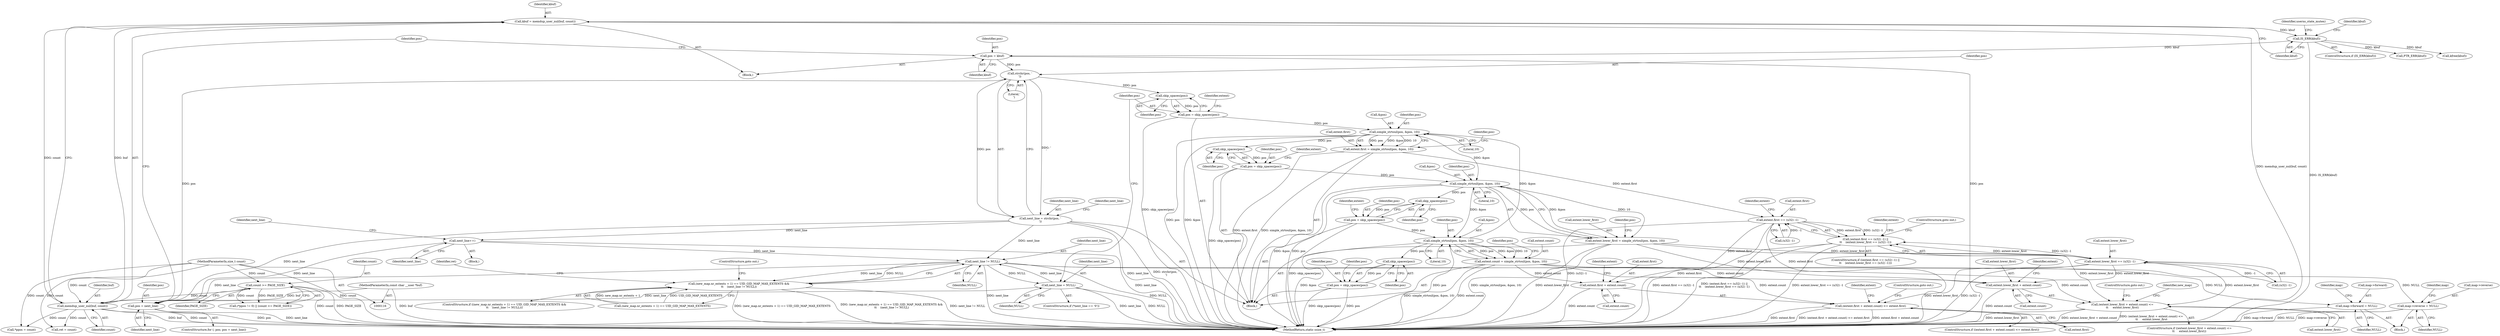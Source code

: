 digraph "0_linux_d2f007dbe7e4c9583eea6eb04d60001e85c6f1bd@API" {
"1000215" [label="(Call,strchr(pos, '\n'))"];
"1000209" [label="(Call,pos = next_line)"];
"1000232" [label="(Call,next_line = NULL)"];
"1000366" [label="(Call,next_line != NULL)"];
"1000225" [label="(Call,next_line++)"];
"1000213" [label="(Call,next_line = strchr(pos, '\n'))"];
"1000215" [label="(Call,strchr(pos, '\n'))"];
"1000204" [label="(Call,pos = kbuf)"];
"1000165" [label="(Call,IS_ERR(kbuf))"];
"1000159" [label="(Call,kbuf = memdup_user_nul(buf, count))"];
"1000161" [label="(Call,memdup_user_nul(buf, count))"];
"1000118" [label="(MethodParameterIn,const char __user *buf)"];
"1000153" [label="(Call,count >= PAGE_SIZE)"];
"1000119" [label="(MethodParameterIn,size_t count)"];
"1000237" [label="(Call,skip_spaces(pos))"];
"1000235" [label="(Call,pos = skip_spaces(pos))"];
"1000243" [label="(Call,simple_strtoul(pos, &pos, 10))"];
"1000239" [label="(Call,extent.first = simple_strtoul(pos, &pos, 10))"];
"1000307" [label="(Call,extent.first == (u32) -1)"];
"1000306" [label="(Call,(extent.first == (u32) -1) ||\n\t\t    (extent.lower_first == (u32) -1))"];
"1000325" [label="(Call,(extent.first + extent.count) <= extent.first)"];
"1000326" [label="(Call,extent.first + extent.count)"];
"1000256" [label="(Call,skip_spaces(pos))"];
"1000254" [label="(Call,pos = skip_spaces(pos))"];
"1000262" [label="(Call,simple_strtoul(pos, &pos, 10))"];
"1000258" [label="(Call,extent.lower_first = simple_strtoul(pos, &pos, 10))"];
"1000315" [label="(Call,extent.lower_first == (u32) -1)"];
"1000338" [label="(Call,(extent.lower_first + extent.count) <=\n\t\t     extent.lower_first)"];
"1000339" [label="(Call,extent.lower_first + extent.count)"];
"1000275" [label="(Call,skip_spaces(pos))"];
"1000273" [label="(Call,pos = skip_spaces(pos))"];
"1000281" [label="(Call,simple_strtoul(pos, &pos, 10))"];
"1000277" [label="(Call,extent.count = simple_strtoul(pos, &pos, 10))"];
"1000297" [label="(Call,skip_spaces(pos))"];
"1000295" [label="(Call,pos = skip_spaces(pos))"];
"1000358" [label="(Call,(new_map.nr_extents + 1) == UID_GID_MAP_MAX_EXTENTS &&\n\t\t    (next_line != NULL))"];
"1000555" [label="(Call,map->forward = NULL)"];
"1000560" [label="(Call,map->reverse = NULL)"];
"1000204" [label="(Call,pos = kbuf)"];
"1000161" [label="(Call,memdup_user_nul(buf, count))"];
"1000528" [label="(Call,*ppos = count)"];
"1000546" [label="(Block,)"];
"1000257" [label="(Identifier,pos)"];
"1000296" [label="(Identifier,pos)"];
"1000560" [label="(Call,map->reverse = NULL)"];
"1000217" [label="(Literal,'\n')"];
"1000343" [label="(Call,extent.count)"];
"1000153" [label="(Call,count >= PAGE_SIZE)"];
"1000297" [label="(Call,skip_spaces(pos))"];
"1000255" [label="(Identifier,pos)"];
"1000323" [label="(ControlStructure,goto out;)"];
"1000316" [label="(Call,extent.lower_first)"];
"1000337" [label="(ControlStructure,if ((extent.lower_first + extent.count) <=\n\t\t     extent.lower_first))"];
"1000347" [label="(Identifier,extent)"];
"1000154" [label="(Identifier,count)"];
"1000319" [label="(Call,(u32) -1)"];
"1000119" [label="(MethodParameterIn,size_t count)"];
"1000340" [label="(Call,extent.lower_first)"];
"1000263" [label="(Identifier,pos)"];
"1000256" [label="(Call,skip_spaces(pos))"];
"1000237" [label="(Call,skip_spaces(pos))"];
"1000278" [label="(Call,extent.count)"];
"1000206" [label="(Identifier,kbuf)"];
"1000266" [label="(Literal,10)"];
"1000573" [label="(Call,kfree(kbuf))"];
"1000369" [label="(ControlStructure,goto out;)"];
"1000285" [label="(Literal,10)"];
"1000577" [label="(MethodReturn,static ssize_t)"];
"1000213" [label="(Call,next_line = strchr(pos, '\n'))"];
"1000358" [label="(Call,(new_map.nr_extents + 1) == UID_GID_MAP_MAX_EXTENTS &&\n\t\t    (next_line != NULL))"];
"1000227" [label="(ControlStructure,if (*next_line == '\0'))"];
"1000238" [label="(Identifier,pos)"];
"1000311" [label="(Call,(u32) -1)"];
"1000165" [label="(Call,IS_ERR(kbuf))"];
"1000555" [label="(Call,map->forward = NULL)"];
"1000159" [label="(Call,kbuf = memdup_user_nul(buf, count))"];
"1000239" [label="(Call,extent.first = simple_strtoul(pos, &pos, 10))"];
"1000567" [label="(Identifier,map)"];
"1000244" [label="(Identifier,pos)"];
"1000258" [label="(Call,extent.lower_first = simple_strtoul(pos, &pos, 10))"];
"1000367" [label="(Identifier,next_line)"];
"1000315" [label="(Call,extent.lower_first == (u32) -1)"];
"1000328" [label="(Identifier,extent)"];
"1000216" [label="(Identifier,pos)"];
"1000219" [label="(Identifier,next_line)"];
"1000562" [label="(Identifier,map)"];
"1000289" [label="(Identifier,pos)"];
"1000336" [label="(ControlStructure,goto out;)"];
"1000306" [label="(Call,(extent.first == (u32) -1) ||\n\t\t    (extent.lower_first == (u32) -1))"];
"1000334" [label="(Identifier,extent)"];
"1000346" [label="(Call,extent.lower_first)"];
"1000207" [label="(ControlStructure,for (; pos; pos = next_line))"];
"1000277" [label="(Call,extent.count = simple_strtoul(pos, &pos, 10))"];
"1000295" [label="(Call,pos = skip_spaces(pos))"];
"1000333" [label="(Call,extent.first)"];
"1000124" [label="(Block,)"];
"1000226" [label="(Identifier,next_line)"];
"1000264" [label="(Call,&pos)"];
"1000325" [label="(Call,(extent.first + extent.count) <= extent.first)"];
"1000283" [label="(Call,&pos)"];
"1000338" [label="(Call,(extent.lower_first + extent.count) <=\n\t\t     extent.lower_first)"];
"1000208" [label="(Identifier,pos)"];
"1000215" [label="(Call,strchr(pos, '\n'))"];
"1000230" [label="(Identifier,next_line)"];
"1000243" [label="(Call,simple_strtoul(pos, &pos, 10))"];
"1000305" [label="(ControlStructure,if ((extent.first == (u32) -1) ||\n\t\t    (extent.lower_first == (u32) -1)))"];
"1000247" [label="(Literal,10)"];
"1000166" [label="(Identifier,kbuf)"];
"1000327" [label="(Call,extent.first)"];
"1000212" [label="(Block,)"];
"1000225" [label="(Call,next_line++)"];
"1000160" [label="(Identifier,kbuf)"];
"1000302" [label="(Identifier,pos)"];
"1000234" [label="(Identifier,NULL)"];
"1000532" [label="(Call,ret = count)"];
"1000339" [label="(Call,extent.lower_first + extent.count)"];
"1000279" [label="(Identifier,extent)"];
"1000214" [label="(Identifier,next_line)"];
"1000241" [label="(Identifier,extent)"];
"1000205" [label="(Identifier,pos)"];
"1000240" [label="(Call,extent.first)"];
"1000330" [label="(Call,extent.count)"];
"1000281" [label="(Call,simple_strtoul(pos, &pos, 10))"];
"1000260" [label="(Identifier,extent)"];
"1000162" [label="(Identifier,buf)"];
"1000211" [label="(Identifier,next_line)"];
"1000148" [label="(Call,(*ppos != 0) || (count >= PAGE_SIZE))"];
"1000169" [label="(Identifier,kbuf)"];
"1000368" [label="(Identifier,NULL)"];
"1000233" [label="(Identifier,next_line)"];
"1000341" [label="(Identifier,extent)"];
"1000307" [label="(Call,extent.first == (u32) -1)"];
"1000561" [label="(Call,map->reverse)"];
"1000282" [label="(Identifier,pos)"];
"1000349" [label="(ControlStructure,goto out;)"];
"1000235" [label="(Call,pos = skip_spaces(pos))"];
"1000274" [label="(Identifier,pos)"];
"1000232" [label="(Call,next_line = NULL)"];
"1000359" [label="(Call,(new_map.nr_extents + 1) == UID_GID_MAP_MAX_EXTENTS)"];
"1000164" [label="(ControlStructure,if (IS_ERR(kbuf)))"];
"1000556" [label="(Call,map->forward)"];
"1000210" [label="(Identifier,pos)"];
"1000275" [label="(Call,skip_spaces(pos))"];
"1000155" [label="(Identifier,PAGE_SIZE)"];
"1000273" [label="(Call,pos = skip_spaces(pos))"];
"1000254" [label="(Call,pos = skip_spaces(pos))"];
"1000262" [label="(Call,simple_strtoul(pos, &pos, 10))"];
"1000366" [label="(Call,next_line != NULL)"];
"1000357" [label="(ControlStructure,if ((new_map.nr_extents + 1) == UID_GID_MAP_MAX_EXTENTS &&\n\t\t    (next_line != NULL)))"];
"1000163" [label="(Identifier,count)"];
"1000559" [label="(Identifier,NULL)"];
"1000245" [label="(Call,&pos)"];
"1000236" [label="(Identifier,pos)"];
"1000353" [label="(Identifier,new_map)"];
"1000271" [label="(Identifier,pos)"];
"1000220" [label="(Block,)"];
"1000298" [label="(Identifier,pos)"];
"1000317" [label="(Identifier,extent)"];
"1000209" [label="(Call,pos = next_line)"];
"1000371" [label="(Identifier,ret)"];
"1000308" [label="(Call,extent.first)"];
"1000259" [label="(Call,extent.lower_first)"];
"1000252" [label="(Identifier,pos)"];
"1000324" [label="(ControlStructure,if ((extent.first + extent.count) <= extent.first))"];
"1000276" [label="(Identifier,pos)"];
"1000564" [label="(Identifier,NULL)"];
"1000168" [label="(Call,PTR_ERR(kbuf))"];
"1000172" [label="(Identifier,userns_state_mutex)"];
"1000118" [label="(MethodParameterIn,const char __user *buf)"];
"1000326" [label="(Call,extent.first + extent.count)"];
"1000215" -> "1000213"  [label="AST: "];
"1000215" -> "1000217"  [label="CFG: "];
"1000216" -> "1000215"  [label="AST: "];
"1000217" -> "1000215"  [label="AST: "];
"1000213" -> "1000215"  [label="CFG: "];
"1000215" -> "1000213"  [label="DDG: pos"];
"1000215" -> "1000213"  [label="DDG: '\n'"];
"1000209" -> "1000215"  [label="DDG: pos"];
"1000204" -> "1000215"  [label="DDG: pos"];
"1000215" -> "1000237"  [label="DDG: pos"];
"1000209" -> "1000207"  [label="AST: "];
"1000209" -> "1000211"  [label="CFG: "];
"1000210" -> "1000209"  [label="AST: "];
"1000211" -> "1000209"  [label="AST: "];
"1000208" -> "1000209"  [label="CFG: "];
"1000209" -> "1000577"  [label="DDG: pos"];
"1000209" -> "1000577"  [label="DDG: next_line"];
"1000232" -> "1000209"  [label="DDG: next_line"];
"1000225" -> "1000209"  [label="DDG: next_line"];
"1000213" -> "1000209"  [label="DDG: next_line"];
"1000366" -> "1000209"  [label="DDG: next_line"];
"1000232" -> "1000227"  [label="AST: "];
"1000232" -> "1000234"  [label="CFG: "];
"1000233" -> "1000232"  [label="AST: "];
"1000234" -> "1000232"  [label="AST: "];
"1000236" -> "1000232"  [label="CFG: "];
"1000232" -> "1000577"  [label="DDG: next_line"];
"1000232" -> "1000577"  [label="DDG: NULL"];
"1000366" -> "1000232"  [label="DDG: NULL"];
"1000232" -> "1000366"  [label="DDG: next_line"];
"1000366" -> "1000358"  [label="AST: "];
"1000366" -> "1000368"  [label="CFG: "];
"1000367" -> "1000366"  [label="AST: "];
"1000368" -> "1000366"  [label="AST: "];
"1000358" -> "1000366"  [label="CFG: "];
"1000366" -> "1000577"  [label="DDG: NULL"];
"1000366" -> "1000577"  [label="DDG: next_line"];
"1000366" -> "1000358"  [label="DDG: next_line"];
"1000366" -> "1000358"  [label="DDG: NULL"];
"1000225" -> "1000366"  [label="DDG: next_line"];
"1000213" -> "1000366"  [label="DDG: next_line"];
"1000366" -> "1000555"  [label="DDG: NULL"];
"1000366" -> "1000560"  [label="DDG: NULL"];
"1000225" -> "1000220"  [label="AST: "];
"1000225" -> "1000226"  [label="CFG: "];
"1000226" -> "1000225"  [label="AST: "];
"1000230" -> "1000225"  [label="CFG: "];
"1000225" -> "1000577"  [label="DDG: next_line"];
"1000213" -> "1000225"  [label="DDG: next_line"];
"1000213" -> "1000212"  [label="AST: "];
"1000214" -> "1000213"  [label="AST: "];
"1000219" -> "1000213"  [label="CFG: "];
"1000213" -> "1000577"  [label="DDG: next_line"];
"1000213" -> "1000577"  [label="DDG: strchr(pos, '\n')"];
"1000204" -> "1000124"  [label="AST: "];
"1000204" -> "1000206"  [label="CFG: "];
"1000205" -> "1000204"  [label="AST: "];
"1000206" -> "1000204"  [label="AST: "];
"1000208" -> "1000204"  [label="CFG: "];
"1000204" -> "1000577"  [label="DDG: pos"];
"1000165" -> "1000204"  [label="DDG: kbuf"];
"1000165" -> "1000164"  [label="AST: "];
"1000165" -> "1000166"  [label="CFG: "];
"1000166" -> "1000165"  [label="AST: "];
"1000169" -> "1000165"  [label="CFG: "];
"1000172" -> "1000165"  [label="CFG: "];
"1000165" -> "1000577"  [label="DDG: IS_ERR(kbuf)"];
"1000159" -> "1000165"  [label="DDG: kbuf"];
"1000165" -> "1000168"  [label="DDG: kbuf"];
"1000165" -> "1000573"  [label="DDG: kbuf"];
"1000159" -> "1000124"  [label="AST: "];
"1000159" -> "1000161"  [label="CFG: "];
"1000160" -> "1000159"  [label="AST: "];
"1000161" -> "1000159"  [label="AST: "];
"1000166" -> "1000159"  [label="CFG: "];
"1000159" -> "1000577"  [label="DDG: memdup_user_nul(buf, count)"];
"1000161" -> "1000159"  [label="DDG: buf"];
"1000161" -> "1000159"  [label="DDG: count"];
"1000161" -> "1000163"  [label="CFG: "];
"1000162" -> "1000161"  [label="AST: "];
"1000163" -> "1000161"  [label="AST: "];
"1000161" -> "1000577"  [label="DDG: count"];
"1000161" -> "1000577"  [label="DDG: buf"];
"1000118" -> "1000161"  [label="DDG: buf"];
"1000153" -> "1000161"  [label="DDG: count"];
"1000119" -> "1000161"  [label="DDG: count"];
"1000161" -> "1000528"  [label="DDG: count"];
"1000161" -> "1000532"  [label="DDG: count"];
"1000118" -> "1000116"  [label="AST: "];
"1000118" -> "1000577"  [label="DDG: buf"];
"1000153" -> "1000148"  [label="AST: "];
"1000153" -> "1000155"  [label="CFG: "];
"1000154" -> "1000153"  [label="AST: "];
"1000155" -> "1000153"  [label="AST: "];
"1000148" -> "1000153"  [label="CFG: "];
"1000153" -> "1000577"  [label="DDG: PAGE_SIZE"];
"1000153" -> "1000577"  [label="DDG: count"];
"1000153" -> "1000148"  [label="DDG: count"];
"1000153" -> "1000148"  [label="DDG: PAGE_SIZE"];
"1000119" -> "1000153"  [label="DDG: count"];
"1000119" -> "1000116"  [label="AST: "];
"1000119" -> "1000577"  [label="DDG: count"];
"1000119" -> "1000528"  [label="DDG: count"];
"1000119" -> "1000532"  [label="DDG: count"];
"1000237" -> "1000235"  [label="AST: "];
"1000237" -> "1000238"  [label="CFG: "];
"1000238" -> "1000237"  [label="AST: "];
"1000235" -> "1000237"  [label="CFG: "];
"1000237" -> "1000235"  [label="DDG: pos"];
"1000235" -> "1000212"  [label="AST: "];
"1000236" -> "1000235"  [label="AST: "];
"1000241" -> "1000235"  [label="CFG: "];
"1000235" -> "1000577"  [label="DDG: skip_spaces(pos)"];
"1000235" -> "1000243"  [label="DDG: pos"];
"1000243" -> "1000239"  [label="AST: "];
"1000243" -> "1000247"  [label="CFG: "];
"1000244" -> "1000243"  [label="AST: "];
"1000245" -> "1000243"  [label="AST: "];
"1000247" -> "1000243"  [label="AST: "];
"1000239" -> "1000243"  [label="CFG: "];
"1000243" -> "1000577"  [label="DDG: pos"];
"1000243" -> "1000577"  [label="DDG: &pos"];
"1000243" -> "1000239"  [label="DDG: pos"];
"1000243" -> "1000239"  [label="DDG: &pos"];
"1000243" -> "1000239"  [label="DDG: 10"];
"1000281" -> "1000243"  [label="DDG: &pos"];
"1000243" -> "1000256"  [label="DDG: pos"];
"1000243" -> "1000262"  [label="DDG: &pos"];
"1000239" -> "1000212"  [label="AST: "];
"1000240" -> "1000239"  [label="AST: "];
"1000252" -> "1000239"  [label="CFG: "];
"1000239" -> "1000577"  [label="DDG: extent.first"];
"1000239" -> "1000577"  [label="DDG: simple_strtoul(pos, &pos, 10)"];
"1000239" -> "1000307"  [label="DDG: extent.first"];
"1000307" -> "1000306"  [label="AST: "];
"1000307" -> "1000311"  [label="CFG: "];
"1000308" -> "1000307"  [label="AST: "];
"1000311" -> "1000307"  [label="AST: "];
"1000317" -> "1000307"  [label="CFG: "];
"1000306" -> "1000307"  [label="CFG: "];
"1000307" -> "1000577"  [label="DDG: (u32) -1"];
"1000307" -> "1000577"  [label="DDG: extent.first"];
"1000307" -> "1000306"  [label="DDG: extent.first"];
"1000307" -> "1000306"  [label="DDG: (u32) -1"];
"1000311" -> "1000307"  [label="DDG: -1"];
"1000307" -> "1000325"  [label="DDG: extent.first"];
"1000307" -> "1000326"  [label="DDG: extent.first"];
"1000306" -> "1000305"  [label="AST: "];
"1000306" -> "1000315"  [label="CFG: "];
"1000315" -> "1000306"  [label="AST: "];
"1000323" -> "1000306"  [label="CFG: "];
"1000328" -> "1000306"  [label="CFG: "];
"1000306" -> "1000577"  [label="DDG: extent.lower_first == (u32) -1"];
"1000306" -> "1000577"  [label="DDG: extent.first == (u32) -1"];
"1000306" -> "1000577"  [label="DDG: (extent.first == (u32) -1) ||\n\t\t    (extent.lower_first == (u32) -1)"];
"1000315" -> "1000306"  [label="DDG: extent.lower_first"];
"1000315" -> "1000306"  [label="DDG: (u32) -1"];
"1000325" -> "1000324"  [label="AST: "];
"1000325" -> "1000333"  [label="CFG: "];
"1000326" -> "1000325"  [label="AST: "];
"1000333" -> "1000325"  [label="AST: "];
"1000336" -> "1000325"  [label="CFG: "];
"1000341" -> "1000325"  [label="CFG: "];
"1000325" -> "1000577"  [label="DDG: extent.first + extent.count"];
"1000325" -> "1000577"  [label="DDG: extent.first"];
"1000325" -> "1000577"  [label="DDG: (extent.first + extent.count) <= extent.first"];
"1000277" -> "1000325"  [label="DDG: extent.count"];
"1000326" -> "1000330"  [label="CFG: "];
"1000327" -> "1000326"  [label="AST: "];
"1000330" -> "1000326"  [label="AST: "];
"1000334" -> "1000326"  [label="CFG: "];
"1000326" -> "1000577"  [label="DDG: extent.count"];
"1000277" -> "1000326"  [label="DDG: extent.count"];
"1000256" -> "1000254"  [label="AST: "];
"1000256" -> "1000257"  [label="CFG: "];
"1000257" -> "1000256"  [label="AST: "];
"1000254" -> "1000256"  [label="CFG: "];
"1000256" -> "1000254"  [label="DDG: pos"];
"1000254" -> "1000212"  [label="AST: "];
"1000255" -> "1000254"  [label="AST: "];
"1000260" -> "1000254"  [label="CFG: "];
"1000254" -> "1000577"  [label="DDG: skip_spaces(pos)"];
"1000254" -> "1000262"  [label="DDG: pos"];
"1000262" -> "1000258"  [label="AST: "];
"1000262" -> "1000266"  [label="CFG: "];
"1000263" -> "1000262"  [label="AST: "];
"1000264" -> "1000262"  [label="AST: "];
"1000266" -> "1000262"  [label="AST: "];
"1000258" -> "1000262"  [label="CFG: "];
"1000262" -> "1000577"  [label="DDG: pos"];
"1000262" -> "1000577"  [label="DDG: &pos"];
"1000262" -> "1000258"  [label="DDG: pos"];
"1000262" -> "1000258"  [label="DDG: &pos"];
"1000262" -> "1000258"  [label="DDG: 10"];
"1000262" -> "1000275"  [label="DDG: pos"];
"1000262" -> "1000281"  [label="DDG: &pos"];
"1000258" -> "1000212"  [label="AST: "];
"1000259" -> "1000258"  [label="AST: "];
"1000271" -> "1000258"  [label="CFG: "];
"1000258" -> "1000577"  [label="DDG: extent.lower_first"];
"1000258" -> "1000577"  [label="DDG: simple_strtoul(pos, &pos, 10)"];
"1000258" -> "1000315"  [label="DDG: extent.lower_first"];
"1000258" -> "1000338"  [label="DDG: extent.lower_first"];
"1000258" -> "1000339"  [label="DDG: extent.lower_first"];
"1000315" -> "1000319"  [label="CFG: "];
"1000316" -> "1000315"  [label="AST: "];
"1000319" -> "1000315"  [label="AST: "];
"1000315" -> "1000577"  [label="DDG: extent.lower_first"];
"1000315" -> "1000577"  [label="DDG: (u32) -1"];
"1000319" -> "1000315"  [label="DDG: -1"];
"1000315" -> "1000338"  [label="DDG: extent.lower_first"];
"1000315" -> "1000339"  [label="DDG: extent.lower_first"];
"1000338" -> "1000337"  [label="AST: "];
"1000338" -> "1000346"  [label="CFG: "];
"1000339" -> "1000338"  [label="AST: "];
"1000346" -> "1000338"  [label="AST: "];
"1000349" -> "1000338"  [label="CFG: "];
"1000353" -> "1000338"  [label="CFG: "];
"1000338" -> "1000577"  [label="DDG: extent.lower_first + extent.count"];
"1000338" -> "1000577"  [label="DDG: (extent.lower_first + extent.count) <=\n\t\t     extent.lower_first"];
"1000338" -> "1000577"  [label="DDG: extent.lower_first"];
"1000277" -> "1000338"  [label="DDG: extent.count"];
"1000339" -> "1000343"  [label="CFG: "];
"1000340" -> "1000339"  [label="AST: "];
"1000343" -> "1000339"  [label="AST: "];
"1000347" -> "1000339"  [label="CFG: "];
"1000339" -> "1000577"  [label="DDG: extent.count"];
"1000277" -> "1000339"  [label="DDG: extent.count"];
"1000275" -> "1000273"  [label="AST: "];
"1000275" -> "1000276"  [label="CFG: "];
"1000276" -> "1000275"  [label="AST: "];
"1000273" -> "1000275"  [label="CFG: "];
"1000275" -> "1000273"  [label="DDG: pos"];
"1000273" -> "1000212"  [label="AST: "];
"1000274" -> "1000273"  [label="AST: "];
"1000279" -> "1000273"  [label="CFG: "];
"1000273" -> "1000577"  [label="DDG: skip_spaces(pos)"];
"1000273" -> "1000281"  [label="DDG: pos"];
"1000281" -> "1000277"  [label="AST: "];
"1000281" -> "1000285"  [label="CFG: "];
"1000282" -> "1000281"  [label="AST: "];
"1000283" -> "1000281"  [label="AST: "];
"1000285" -> "1000281"  [label="AST: "];
"1000277" -> "1000281"  [label="CFG: "];
"1000281" -> "1000577"  [label="DDG: pos"];
"1000281" -> "1000577"  [label="DDG: &pos"];
"1000281" -> "1000277"  [label="DDG: pos"];
"1000281" -> "1000277"  [label="DDG: &pos"];
"1000281" -> "1000277"  [label="DDG: 10"];
"1000281" -> "1000297"  [label="DDG: pos"];
"1000277" -> "1000212"  [label="AST: "];
"1000278" -> "1000277"  [label="AST: "];
"1000289" -> "1000277"  [label="CFG: "];
"1000277" -> "1000577"  [label="DDG: extent.count"];
"1000277" -> "1000577"  [label="DDG: simple_strtoul(pos, &pos, 10)"];
"1000297" -> "1000295"  [label="AST: "];
"1000297" -> "1000298"  [label="CFG: "];
"1000298" -> "1000297"  [label="AST: "];
"1000295" -> "1000297"  [label="CFG: "];
"1000297" -> "1000295"  [label="DDG: pos"];
"1000295" -> "1000212"  [label="AST: "];
"1000296" -> "1000295"  [label="AST: "];
"1000302" -> "1000295"  [label="CFG: "];
"1000295" -> "1000577"  [label="DDG: pos"];
"1000295" -> "1000577"  [label="DDG: skip_spaces(pos)"];
"1000358" -> "1000357"  [label="AST: "];
"1000358" -> "1000359"  [label="CFG: "];
"1000359" -> "1000358"  [label="AST: "];
"1000369" -> "1000358"  [label="CFG: "];
"1000371" -> "1000358"  [label="CFG: "];
"1000358" -> "1000577"  [label="DDG: (new_map.nr_extents + 1) == UID_GID_MAP_MAX_EXTENTS &&\n\t\t    (next_line != NULL)"];
"1000358" -> "1000577"  [label="DDG: next_line != NULL"];
"1000358" -> "1000577"  [label="DDG: (new_map.nr_extents + 1) == UID_GID_MAP_MAX_EXTENTS"];
"1000359" -> "1000358"  [label="DDG: new_map.nr_extents + 1"];
"1000359" -> "1000358"  [label="DDG: UID_GID_MAP_MAX_EXTENTS"];
"1000555" -> "1000546"  [label="AST: "];
"1000555" -> "1000559"  [label="CFG: "];
"1000556" -> "1000555"  [label="AST: "];
"1000559" -> "1000555"  [label="AST: "];
"1000562" -> "1000555"  [label="CFG: "];
"1000555" -> "1000577"  [label="DDG: map->forward"];
"1000560" -> "1000546"  [label="AST: "];
"1000560" -> "1000564"  [label="CFG: "];
"1000561" -> "1000560"  [label="AST: "];
"1000564" -> "1000560"  [label="AST: "];
"1000567" -> "1000560"  [label="CFG: "];
"1000560" -> "1000577"  [label="DDG: NULL"];
"1000560" -> "1000577"  [label="DDG: map->reverse"];
}
